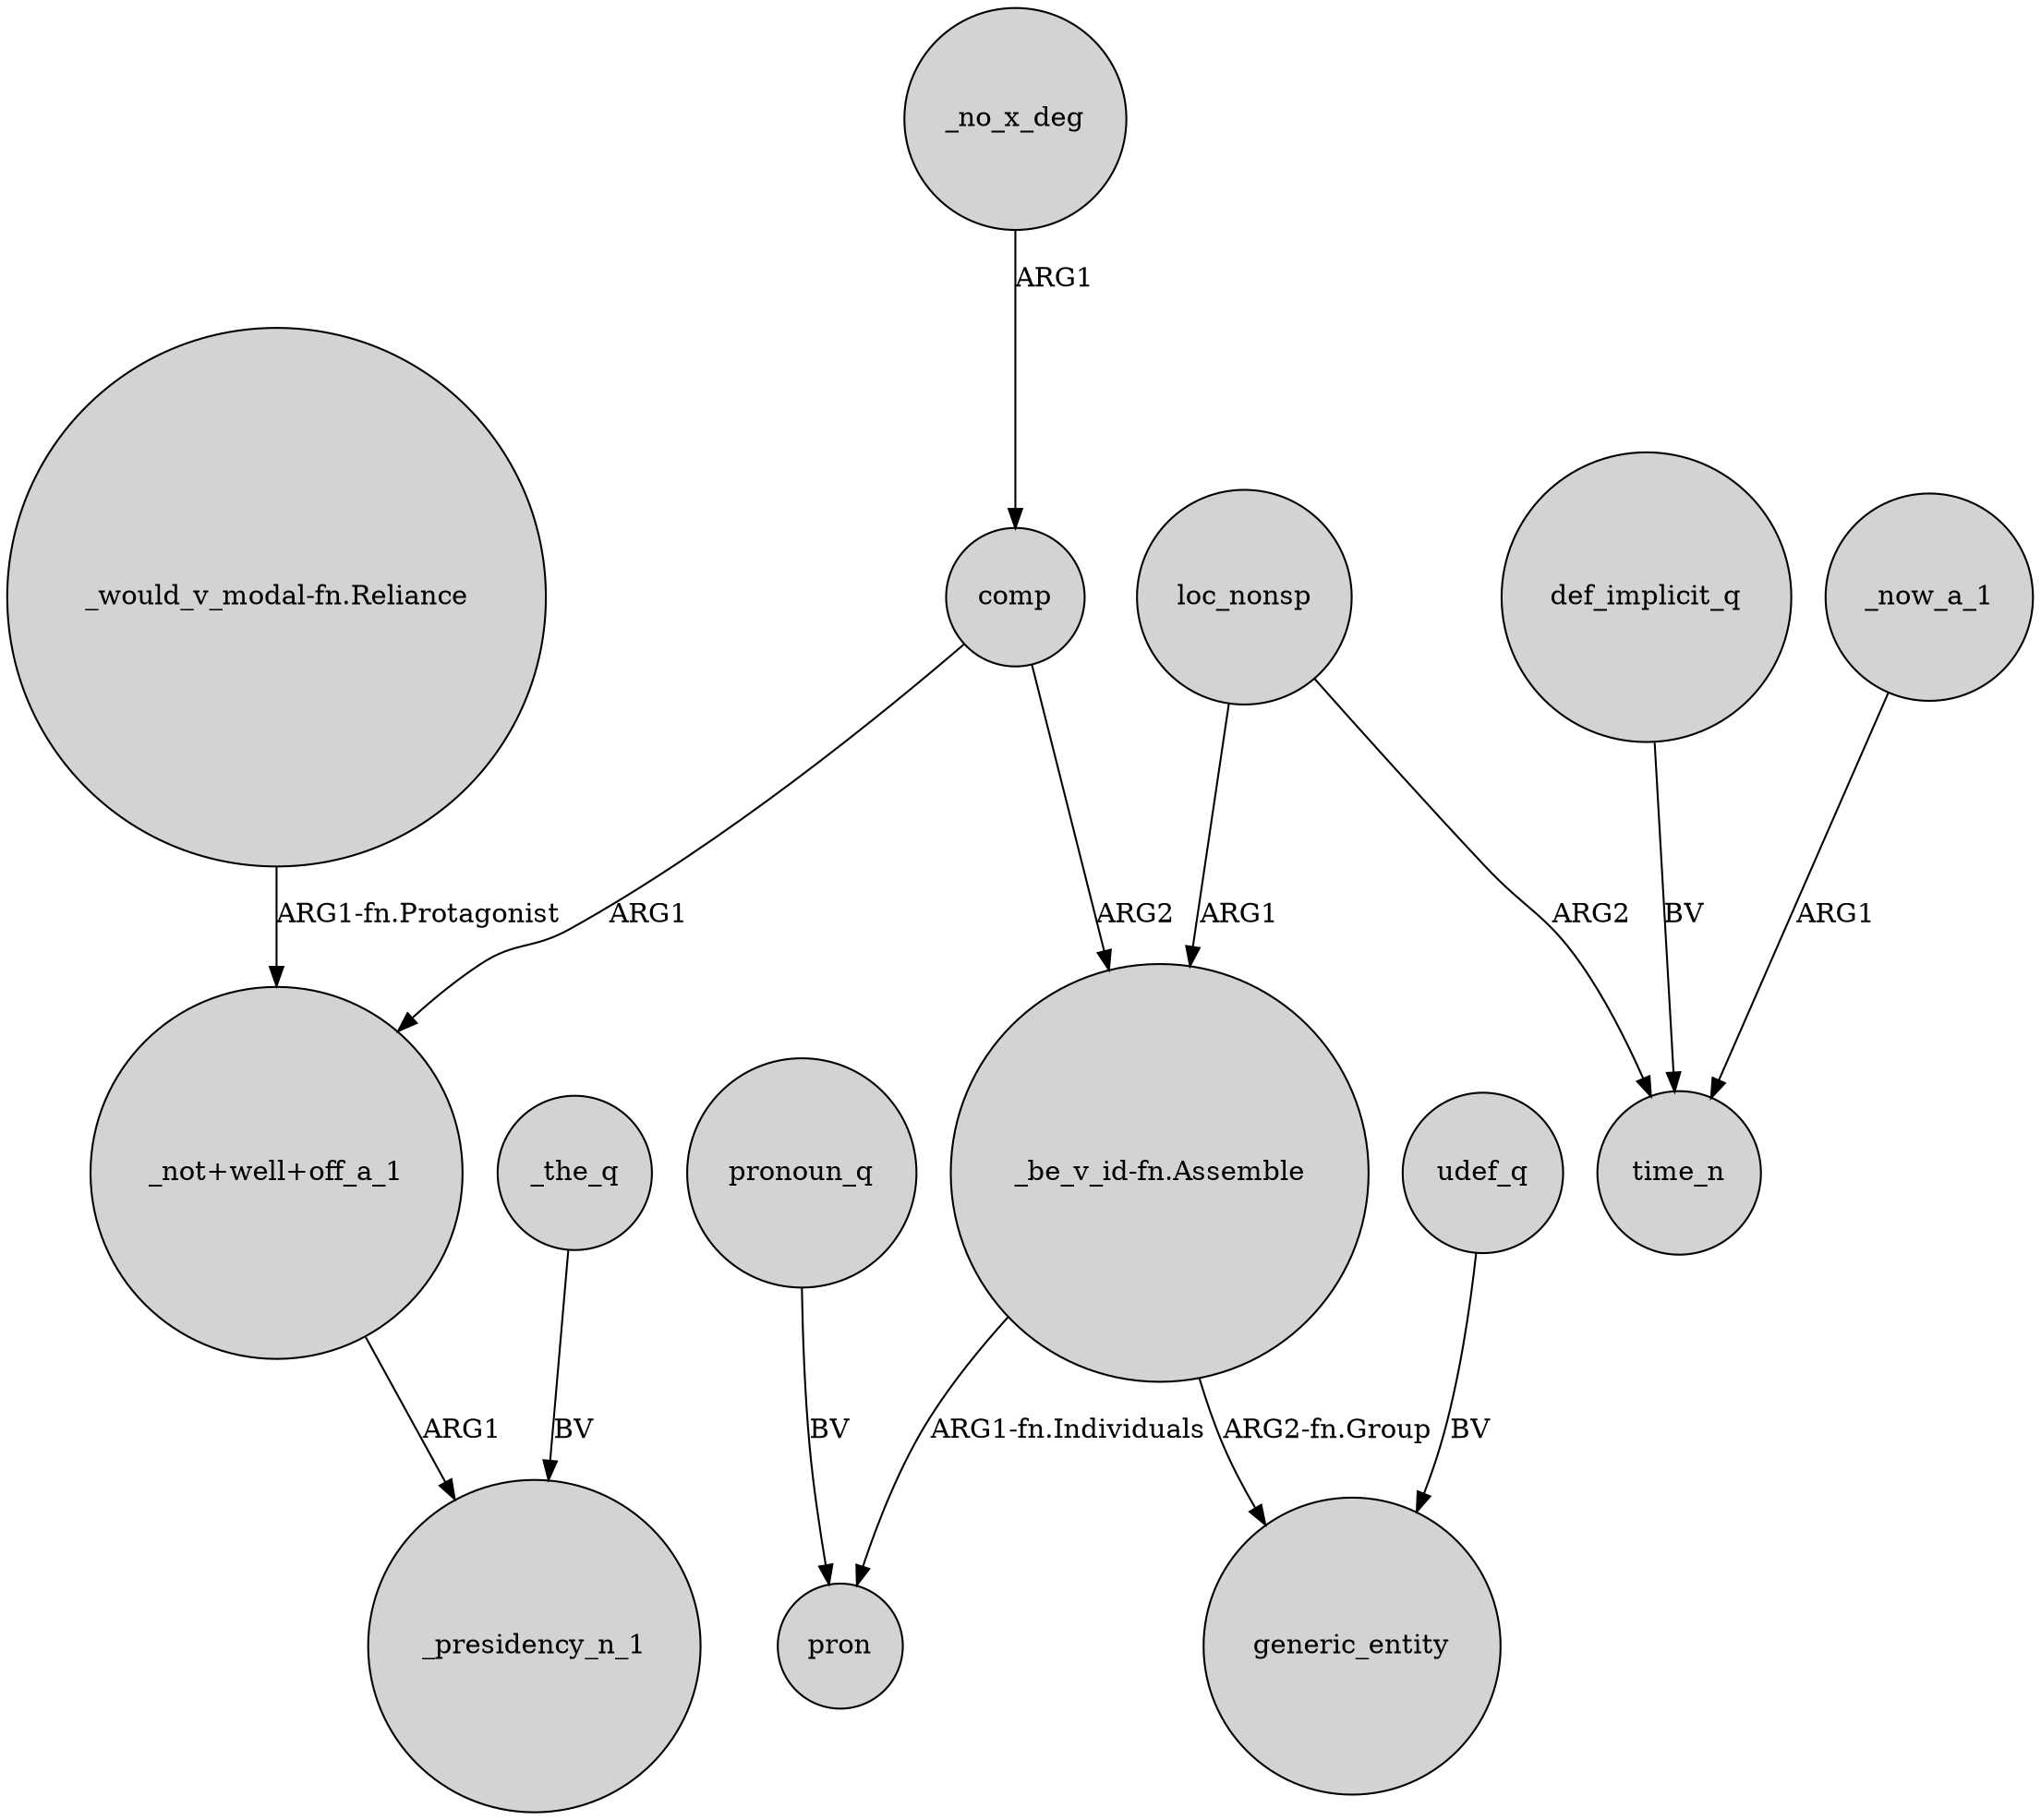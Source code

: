 digraph {
	node [shape=circle style=filled]
	"_would_v_modal-fn.Reliance" -> "_not+well+off_a_1" [label="ARG1-fn.Protagonist"]
	comp -> "_not+well+off_a_1" [label=ARG1]
	_no_x_deg -> comp [label=ARG1]
	"_not+well+off_a_1" -> _presidency_n_1 [label=ARG1]
	"_be_v_id-fn.Assemble" -> generic_entity [label="ARG2-fn.Group"]
	loc_nonsp -> time_n [label=ARG2]
	def_implicit_q -> time_n [label=BV]
	udef_q -> generic_entity [label=BV]
	_now_a_1 -> time_n [label=ARG1]
	"_be_v_id-fn.Assemble" -> pron [label="ARG1-fn.Individuals"]
	pronoun_q -> pron [label=BV]
	_the_q -> _presidency_n_1 [label=BV]
	comp -> "_be_v_id-fn.Assemble" [label=ARG2]
	loc_nonsp -> "_be_v_id-fn.Assemble" [label=ARG1]
}
